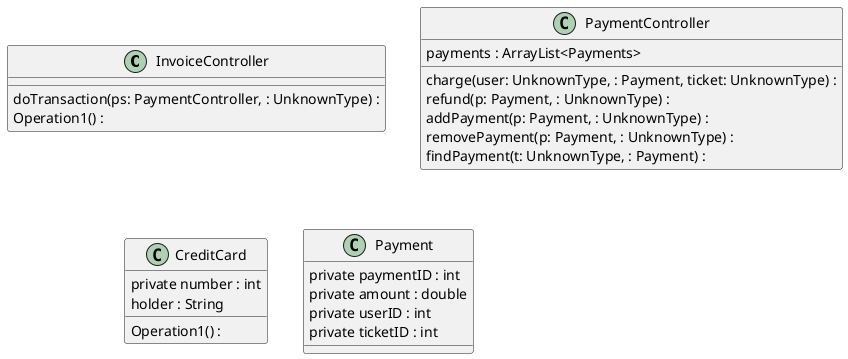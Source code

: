 @startuml
class InvoiceController {
   doTransaction(ps: PaymentController, : UnknownType) : 
   Operation1() : 
}
class PaymentController {
   payments : ArrayList<Payments>
   charge(user: UnknownType, : Payment, ticket: UnknownType) : 
   refund(p: Payment, : UnknownType) : 
   addPayment(p: Payment, : UnknownType) : 
   removePayment(p: Payment, : UnknownType) : 
   findPayment(t: UnknownType, : Payment) : 
}
class CreditCard {
  private number : int
   holder : String
   Operation1() : 
}
class Payment {
  private paymentID : int
  private amount : double
  private userID : int
  private ticketID : int
}
@enduml